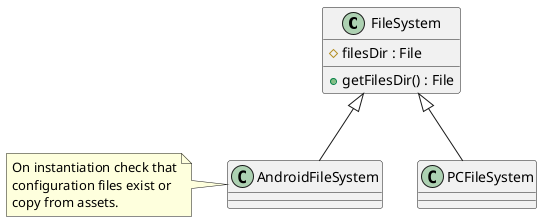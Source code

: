 @startuml

FileSystem <|-- AndroidFileSystem
FileSystem <|-- PCFileSystem

class AndroidFileSystem
note left: On instantiation check that\nconfiguration files exist or\ncopy from assets.

class FileSystem {
 +getFilesDir() : File
 #filesDir : File
}

@enduml

